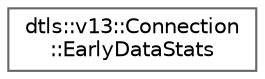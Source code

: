 digraph "Graphical Class Hierarchy"
{
 // LATEX_PDF_SIZE
  bgcolor="transparent";
  edge [fontname=Helvetica,fontsize=10,labelfontname=Helvetica,labelfontsize=10];
  node [fontname=Helvetica,fontsize=10,shape=box,height=0.2,width=0.4];
  rankdir="LR";
  Node0 [id="Node000000",label="dtls::v13::Connection\l::EarlyDataStats",height=0.2,width=0.4,color="grey40", fillcolor="white", style="filled",URL="$structdtls_1_1v13_1_1Connection_1_1EarlyDataStats.html",tooltip="Get early data statistics."];
}
